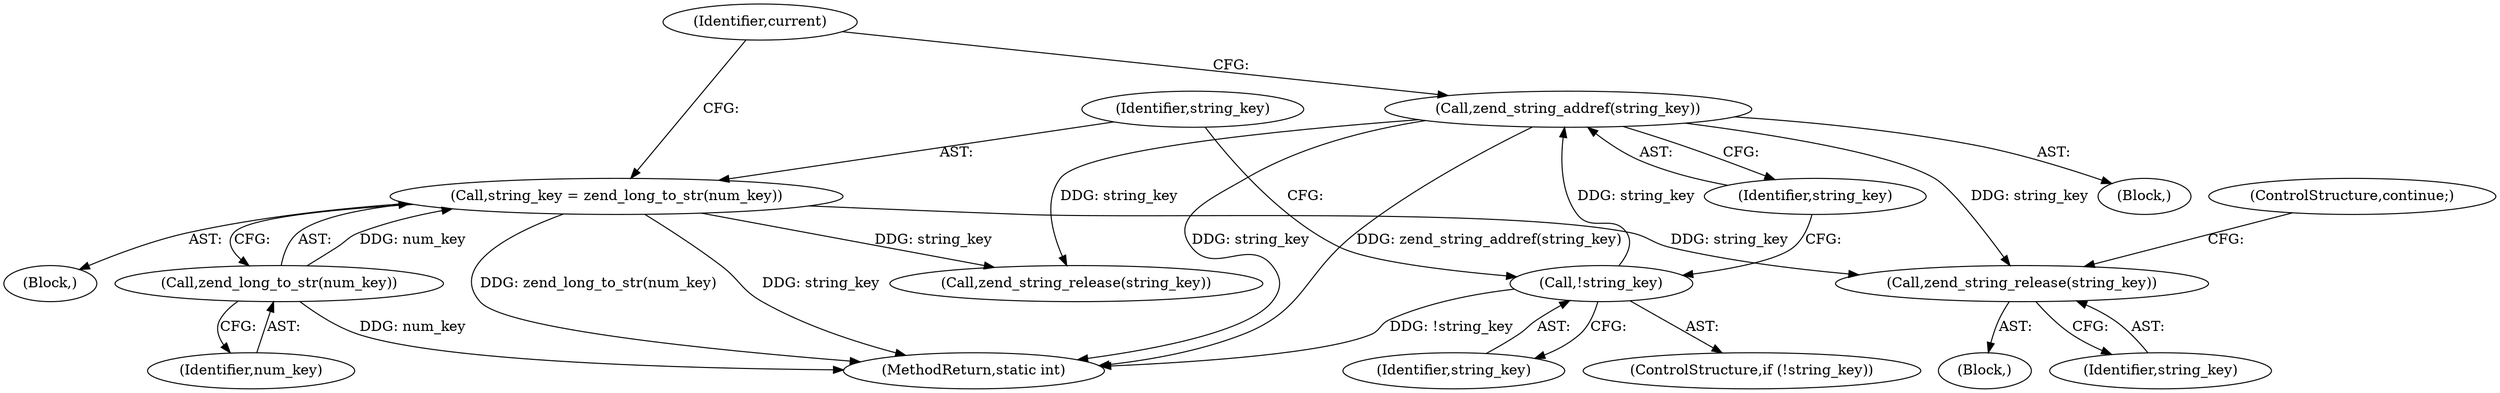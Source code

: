 digraph "0_php_124fb22a13fafa3648e4e15b4f207c7096d8155e@pointer" {
"1001240" [label="(Call,zend_string_release(string_key))"];
"1001096" [label="(Call,string_key = zend_long_to_str(num_key))"];
"1001098" [label="(Call,zend_long_to_str(num_key))"];
"1001102" [label="(Call,zend_string_addref(string_key))"];
"1001093" [label="(Call,!string_key)"];
"1001095" [label="(Block,)"];
"1001241" [label="(Identifier,string_key)"];
"1001097" [label="(Identifier,string_key)"];
"1001394" [label="(Call,zend_string_release(string_key))"];
"1001240" [label="(Call,zend_string_release(string_key))"];
"1001101" [label="(Block,)"];
"1001093" [label="(Call,!string_key)"];
"1001092" [label="(ControlStructure,if (!string_key))"];
"1001098" [label="(Call,zend_long_to_str(num_key))"];
"1001242" [label="(ControlStructure,continue;)"];
"1001114" [label="(Block,)"];
"1001099" [label="(Identifier,num_key)"];
"1001108" [label="(Identifier,current)"];
"1001096" [label="(Call,string_key = zend_long_to_str(num_key))"];
"1001927" [label="(MethodReturn,static int)"];
"1001094" [label="(Identifier,string_key)"];
"1001103" [label="(Identifier,string_key)"];
"1001102" [label="(Call,zend_string_addref(string_key))"];
"1001240" -> "1001114"  [label="AST: "];
"1001240" -> "1001241"  [label="CFG: "];
"1001241" -> "1001240"  [label="AST: "];
"1001242" -> "1001240"  [label="CFG: "];
"1001096" -> "1001240"  [label="DDG: string_key"];
"1001102" -> "1001240"  [label="DDG: string_key"];
"1001096" -> "1001095"  [label="AST: "];
"1001096" -> "1001098"  [label="CFG: "];
"1001097" -> "1001096"  [label="AST: "];
"1001098" -> "1001096"  [label="AST: "];
"1001108" -> "1001096"  [label="CFG: "];
"1001096" -> "1001927"  [label="DDG: string_key"];
"1001096" -> "1001927"  [label="DDG: zend_long_to_str(num_key)"];
"1001098" -> "1001096"  [label="DDG: num_key"];
"1001096" -> "1001394"  [label="DDG: string_key"];
"1001098" -> "1001099"  [label="CFG: "];
"1001099" -> "1001098"  [label="AST: "];
"1001098" -> "1001927"  [label="DDG: num_key"];
"1001102" -> "1001101"  [label="AST: "];
"1001102" -> "1001103"  [label="CFG: "];
"1001103" -> "1001102"  [label="AST: "];
"1001108" -> "1001102"  [label="CFG: "];
"1001102" -> "1001927"  [label="DDG: string_key"];
"1001102" -> "1001927"  [label="DDG: zend_string_addref(string_key)"];
"1001093" -> "1001102"  [label="DDG: string_key"];
"1001102" -> "1001394"  [label="DDG: string_key"];
"1001093" -> "1001092"  [label="AST: "];
"1001093" -> "1001094"  [label="CFG: "];
"1001094" -> "1001093"  [label="AST: "];
"1001097" -> "1001093"  [label="CFG: "];
"1001103" -> "1001093"  [label="CFG: "];
"1001093" -> "1001927"  [label="DDG: !string_key"];
}
